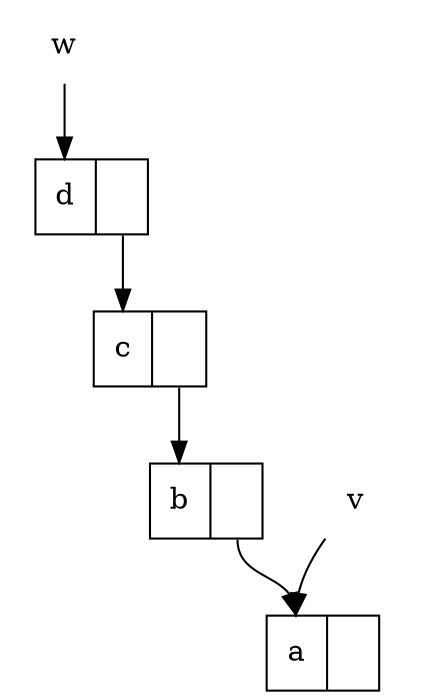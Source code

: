 #!/usr/bin/env dot
digraph mystery {
        {
                node[shape=plaintext]
                w
                v
        }
        {
                node[shape=record]
                a[label="<0>a|<1>"]
                b[label="<0>b|<1>"]
                c[label="<0>c|<1>"]
                d[label="<0>d|<1>"]
        }
        w -> d:0
        d:1 -> c:0
        c:1 -> b:0
        b:1 -> a:0
        v -> a:0
}
